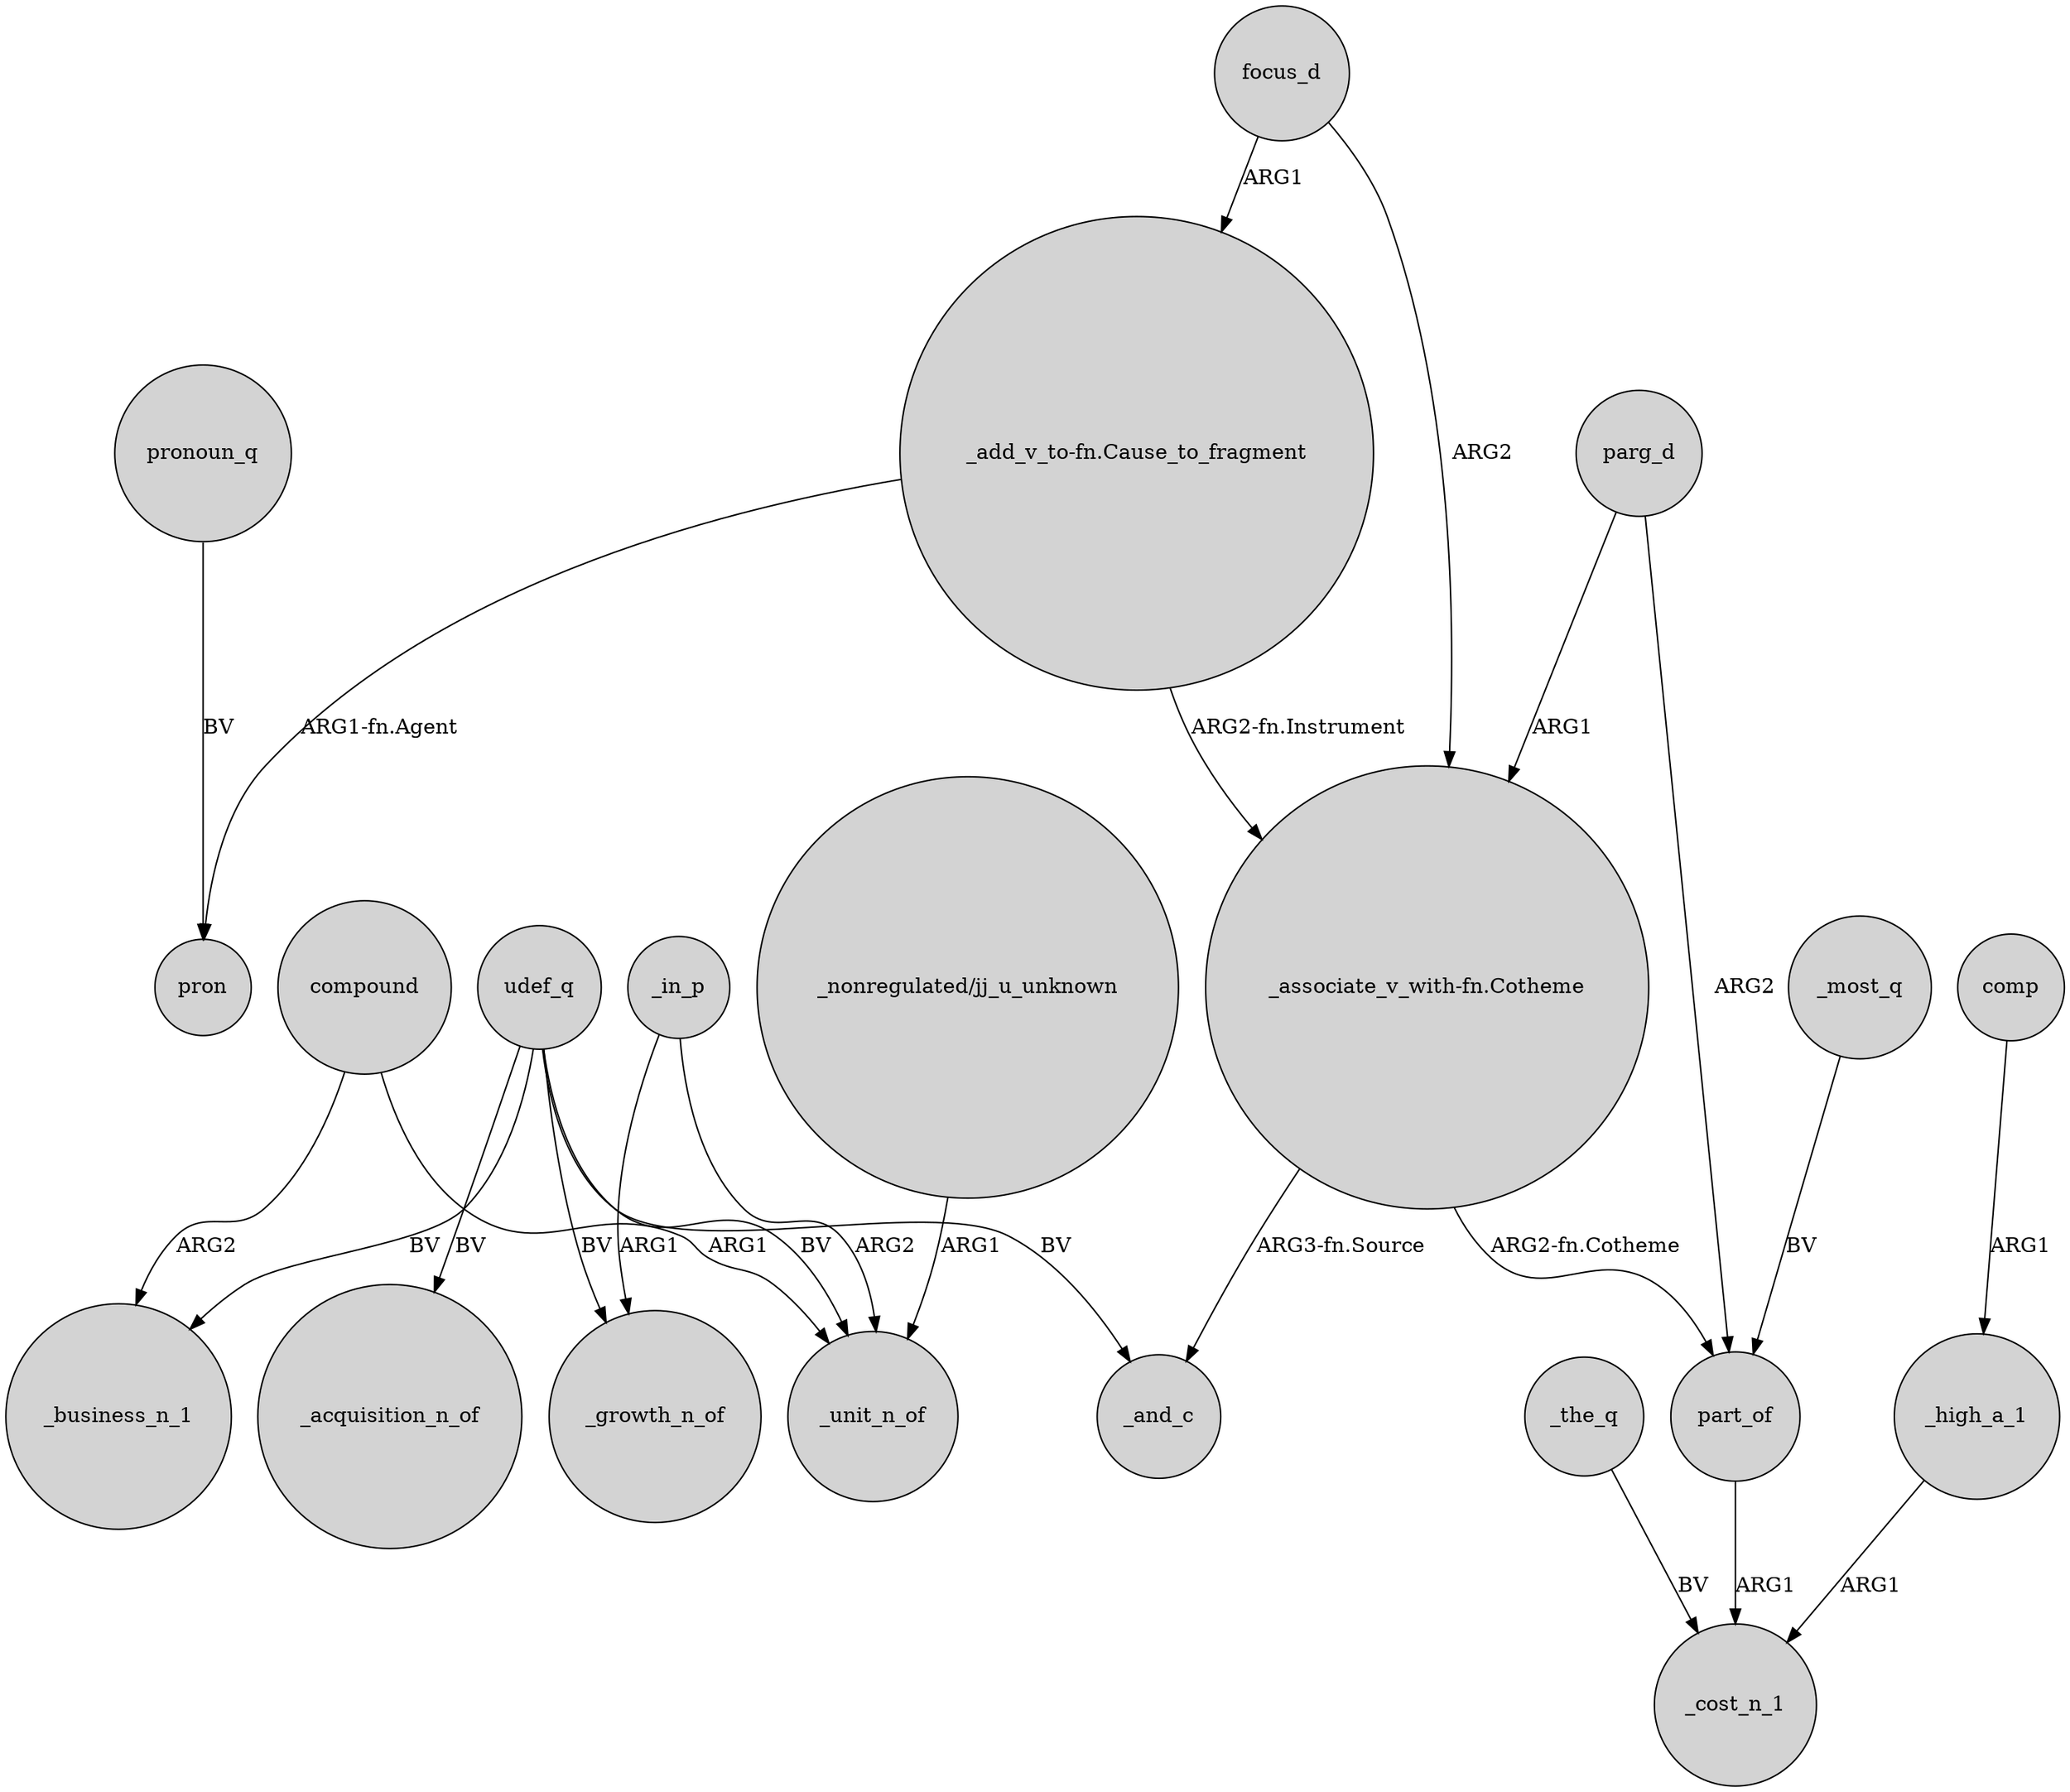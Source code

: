 digraph {
	node [shape=circle style=filled]
	focus_d -> "_add_v_to-fn.Cause_to_fragment" [label=ARG1]
	udef_q -> _unit_n_of [label=BV]
	_in_p -> _growth_n_of [label=ARG1]
	_the_q -> _cost_n_1 [label=BV]
	"_add_v_to-fn.Cause_to_fragment" -> pron [label="ARG1-fn.Agent"]
	udef_q -> _and_c [label=BV]
	udef_q -> _business_n_1 [label=BV]
	focus_d -> "_associate_v_with-fn.Cotheme" [label=ARG2]
	parg_d -> part_of [label=ARG2]
	pronoun_q -> pron [label=BV]
	_in_p -> _unit_n_of [label=ARG2]
	_high_a_1 -> _cost_n_1 [label=ARG1]
	_most_q -> part_of [label=BV]
	parg_d -> "_associate_v_with-fn.Cotheme" [label=ARG1]
	comp -> _high_a_1 [label=ARG1]
	"_associate_v_with-fn.Cotheme" -> _and_c [label="ARG3-fn.Source"]
	part_of -> _cost_n_1 [label=ARG1]
	compound -> _business_n_1 [label=ARG2]
	udef_q -> _growth_n_of [label=BV]
	"_add_v_to-fn.Cause_to_fragment" -> "_associate_v_with-fn.Cotheme" [label="ARG2-fn.Instrument"]
	compound -> _unit_n_of [label=ARG1]
	"_nonregulated/jj_u_unknown" -> _unit_n_of [label=ARG1]
	"_associate_v_with-fn.Cotheme" -> part_of [label="ARG2-fn.Cotheme"]
	udef_q -> _acquisition_n_of [label=BV]
}
